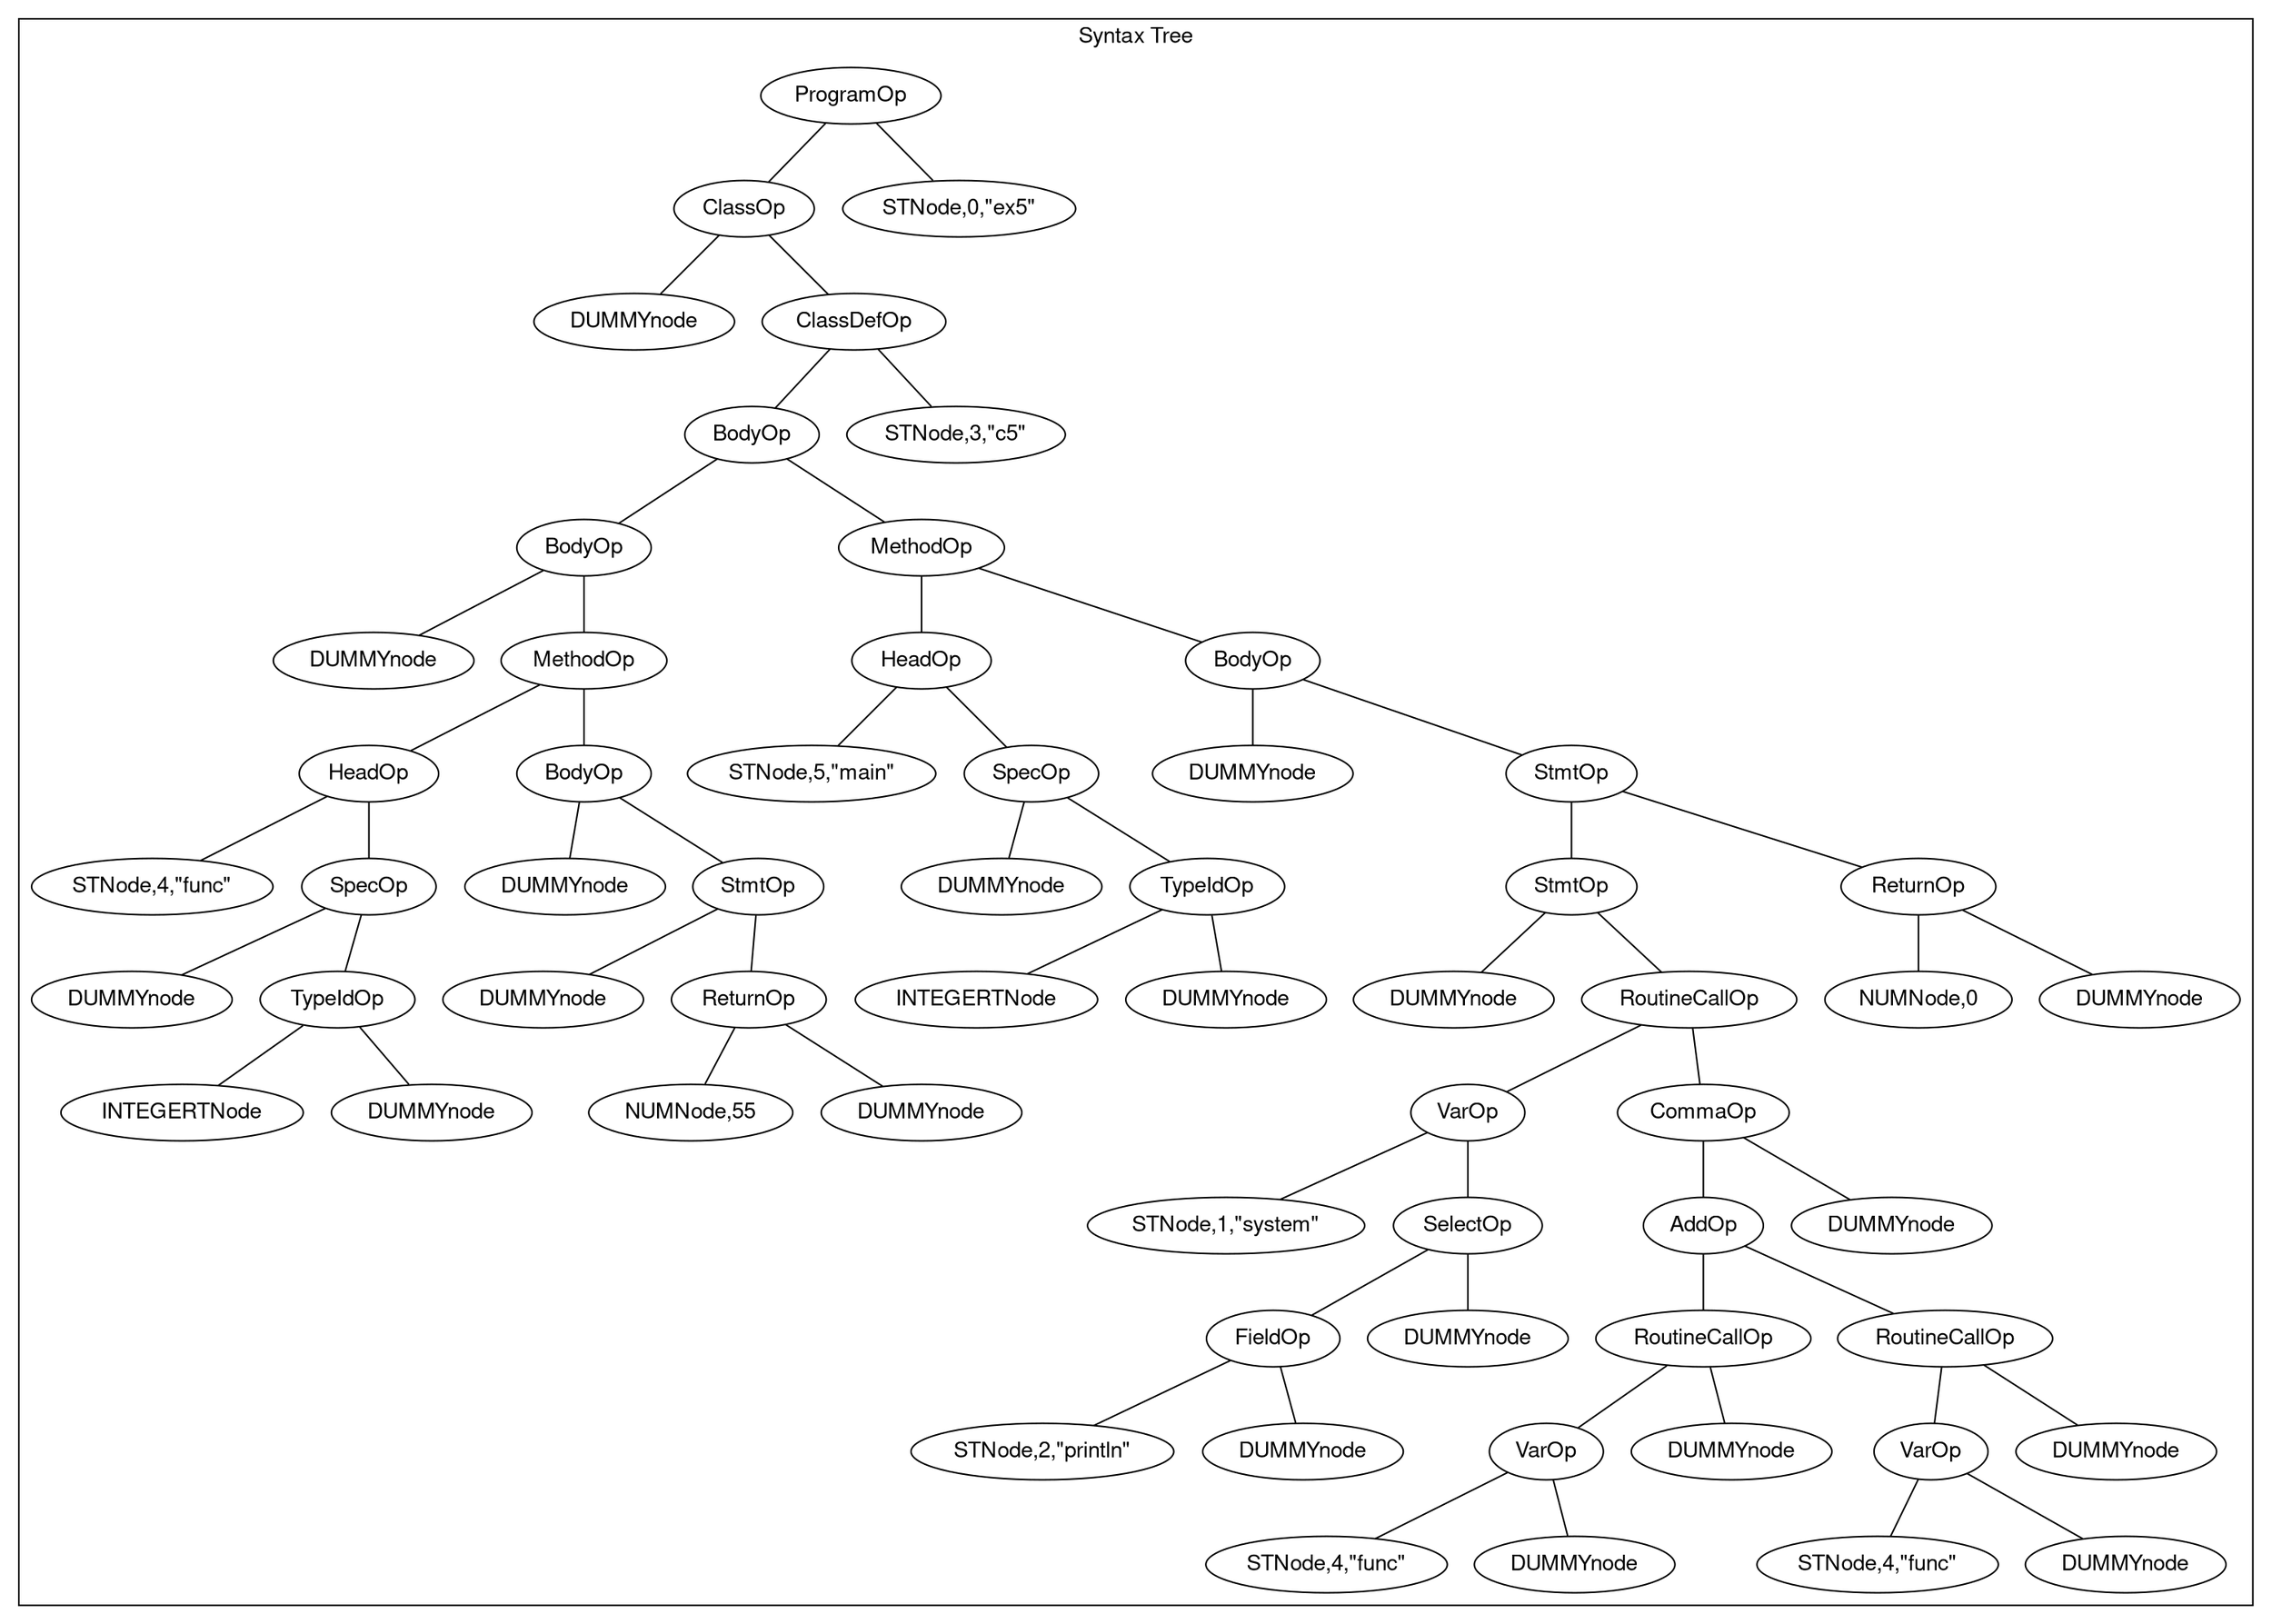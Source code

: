 graph "" 
   { 
   fontname="Helvetica,Arial,sans-serif" 
   node [fontname="Helvetica,Arial,sans-serif"] 
   edge [fontname="Helvetica,Arial,sans-serif"] 
   
   subgraph cluster01 
   { 
   label="Syntax Tree" 
   n [label="ProgramOp"] ;
   n0 [label="ClassOp"] ;
   n -- n0 ;
   n00 [label="DUMMYnode"] ;
   n0 -- n00 ;
   n01 [label="ClassDefOp"] ;
   n0 -- n01 ;
   n010 [label="BodyOp"] ;
   n01 -- n010 ;
   n0100 [label="BodyOp"] ;
   n010 -- n0100 ;
   n01000 [label="DUMMYnode"] ;
   n0100 -- n01000 ;
   n01001 [label="MethodOp"] ;
   n0100 -- n01001 ;
   n010010 [label="HeadOp"] ;
   n01001 -- n010010 ;
   n0100100 [label="STNode,4,\"func\""] ;
   n010010 -- n0100100 ;
   n0100101 [label="SpecOp"] ;
   n010010 -- n0100101 ;
   n01001010 [label="DUMMYnode"] ;
   n0100101 -- n01001010 ;
   n01001011 [label="TypeIdOp"] ;
   n0100101 -- n01001011 ;
   n010010110 [label="INTEGERTNode"] ;
   n01001011 -- n010010110 ;
   n010010111 [label="DUMMYnode"] ;
   n01001011 -- n010010111 ;
   n010011 [label="BodyOp"] ;
   n01001 -- n010011 ;
   n0100110 [label="DUMMYnode"] ;
   n010011 -- n0100110 ;
   n0100111 [label="StmtOp"] ;
   n010011 -- n0100111 ;
   n01001110 [label="DUMMYnode"] ;
   n0100111 -- n01001110 ;
   n01001111 [label="ReturnOp"] ;
   n0100111 -- n01001111 ;
   n010011110 [label="NUMNode,55"] ;
   n01001111 -- n010011110 ;
   n010011111 [label="DUMMYnode"] ;
   n01001111 -- n010011111 ;
   n0101 [label="MethodOp"] ;
   n010 -- n0101 ;
   n01010 [label="HeadOp"] ;
   n0101 -- n01010 ;
   n010100 [label="STNode,5,\"main\""] ;
   n01010 -- n010100 ;
   n010101 [label="SpecOp"] ;
   n01010 -- n010101 ;
   n0101010 [label="DUMMYnode"] ;
   n010101 -- n0101010 ;
   n0101011 [label="TypeIdOp"] ;
   n010101 -- n0101011 ;
   n01010110 [label="INTEGERTNode"] ;
   n0101011 -- n01010110 ;
   n01010111 [label="DUMMYnode"] ;
   n0101011 -- n01010111 ;
   n01011 [label="BodyOp"] ;
   n0101 -- n01011 ;
   n010110 [label="DUMMYnode"] ;
   n01011 -- n010110 ;
   n010111 [label="StmtOp"] ;
   n01011 -- n010111 ;
   n0101110 [label="StmtOp"] ;
   n010111 -- n0101110 ;
   n01011100 [label="DUMMYnode"] ;
   n0101110 -- n01011100 ;
   n01011101 [label="RoutineCallOp"] ;
   n0101110 -- n01011101 ;
   n010111010 [label="VarOp"] ;
   n01011101 -- n010111010 ;
   n0101110100 [label="STNode,1,\"system\""] ;
   n010111010 -- n0101110100 ;
   n0101110101 [label="SelectOp"] ;
   n010111010 -- n0101110101 ;
   n01011101010 [label="FieldOp"] ;
   n0101110101 -- n01011101010 ;
   n010111010100 [label="STNode,2,\"println\""] ;
   n01011101010 -- n010111010100 ;
   n010111010101 [label="DUMMYnode"] ;
   n01011101010 -- n010111010101 ;
   n01011101011 [label="DUMMYnode"] ;
   n0101110101 -- n01011101011 ;
   n010111011 [label="CommaOp"] ;
   n01011101 -- n010111011 ;
   n0101110110 [label="AddOp"] ;
   n010111011 -- n0101110110 ;
   n01011101100 [label="RoutineCallOp"] ;
   n0101110110 -- n01011101100 ;
   n010111011000 [label="VarOp"] ;
   n01011101100 -- n010111011000 ;
   n0101110110000 [label="STNode,4,\"func\""] ;
   n010111011000 -- n0101110110000 ;
   n0101110110001 [label="DUMMYnode"] ;
   n010111011000 -- n0101110110001 ;
   n010111011001 [label="DUMMYnode"] ;
   n01011101100 -- n010111011001 ;
   n01011101101 [label="RoutineCallOp"] ;
   n0101110110 -- n01011101101 ;
   n010111011010 [label="VarOp"] ;
   n01011101101 -- n010111011010 ;
   n0101110110100 [label="STNode,4,\"func\""] ;
   n010111011010 -- n0101110110100 ;
   n0101110110101 [label="DUMMYnode"] ;
   n010111011010 -- n0101110110101 ;
   n010111011011 [label="DUMMYnode"] ;
   n01011101101 -- n010111011011 ;
   n0101110111 [label="DUMMYnode"] ;
   n010111011 -- n0101110111 ;
   n0101111 [label="ReturnOp"] ;
   n010111 -- n0101111 ;
   n01011110 [label="NUMNode,0"] ;
   n0101111 -- n01011110 ;
   n01011111 [label="DUMMYnode"] ;
   n0101111 -- n01011111 ;
   n011 [label="STNode,3,\"c5\""] ;
   n01 -- n011 ;
   n1 [label="STNode,0,\"ex5\""] ;
   n -- n1 ;
   } 
   } 
